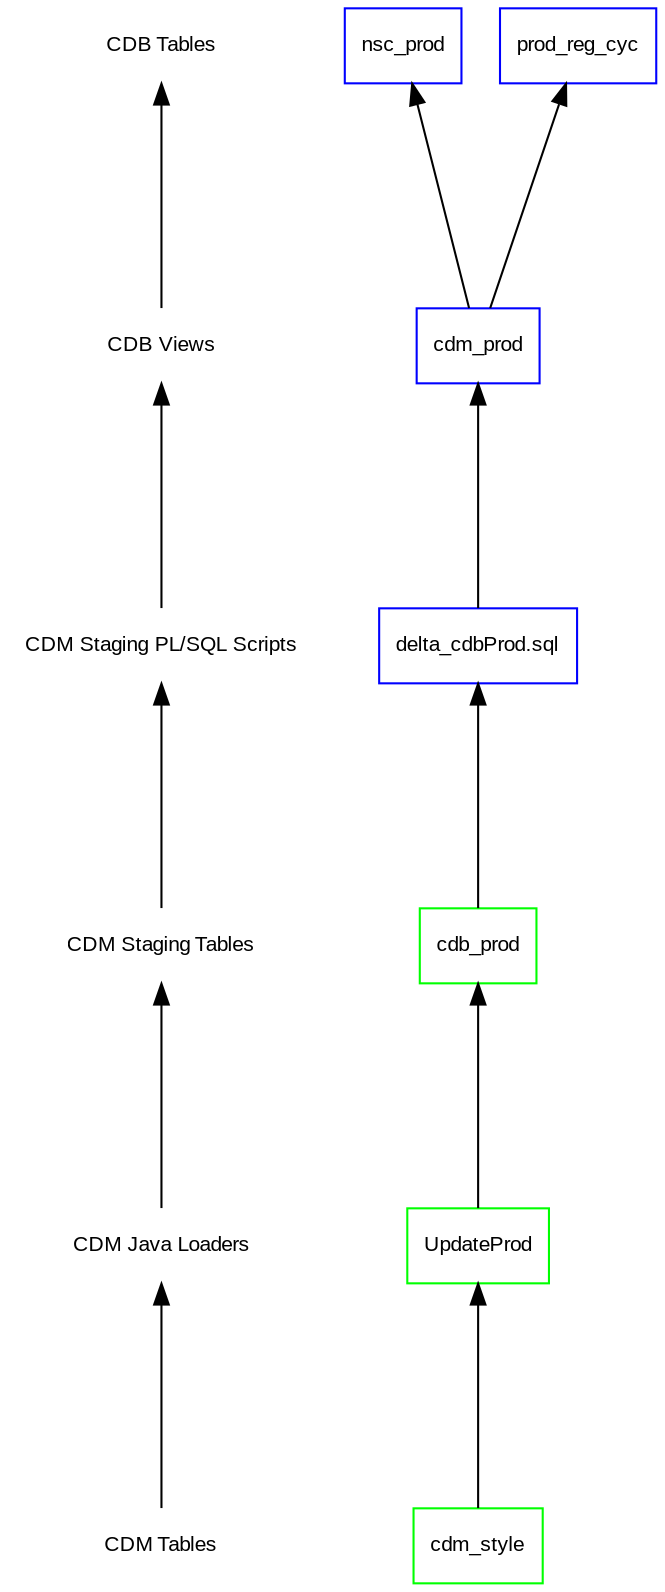 //Header
digraph G {
node [shape=box,fontname="Arial",fontsize="10"];
edge [fontname="Arial",fontsize="8"];
ranksep=1.5;
rankdir=BT;
concentrate=true;

//Ranking Enumeration
node [shape=plaintext,fontname="Arial",fontsize="10"];
{ "CDM Tables" -> "CDM Java Loaders" -> "CDM Staging Tables" -> "CDM Staging PL/SQL Scripts" -> "CDB Views" -> "CDB Tables" }

//Declarations
UpdateProd [label="UpdateProd" shape=RECTANGLE color="GREEN"];
cdb_prod [label="cdb_prod" shape=ELLIPSE color="GREEN"];
cdm_prod [label="cdm_prod" shape=TRIANGLE color="BLUE"];
cdm_style [label="cdm_style" shape=ELLIPSE color="GREEN"];
delta_cdbProd_sql [label="delta_cdbProd.sql" shape=RECTANGLE color="BLUE"];
nsc_prod [label="nsc_prod" shape=ELLIPSE color="BLUE"];
prod_reg_cyc [label="prod_reg_cyc" shape=ELLIPSE color="BLUE"];


//Ranking groupings
{ rank = same; "CDM Tables"; "cdm_style"; }
{ rank = same; "CDM Java Loaders"; "UpdateProd"; }
{ rank = same; "CDM Staging Tables"; "cdb_prod"; }
{ rank = same; "CDM Staging PL/SQL Scripts"; "delta_cdbProd_sql"; }
{ rank = same; "CDB Views"; "cdm_prod"; }
{ rank = same; "CDB Tables"; "nsc_prod"; "prod_reg_cyc"; }


//Dependencies
UpdateProd -> cdb_prod;
cdb_prod -> delta_cdbProd_sql;
cdm_prod -> nsc_prod;
cdm_prod -> prod_reg_cyc;
cdm_style -> UpdateProd;
delta_cdbProd_sql -> cdm_prod;


}
